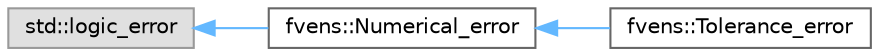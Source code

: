 digraph "Graphical Class Hierarchy"
{
 // LATEX_PDF_SIZE
  bgcolor="transparent";
  edge [fontname=Helvetica,fontsize=10,labelfontname=Helvetica,labelfontsize=10];
  node [fontname=Helvetica,fontsize=10,shape=box,height=0.2,width=0.4];
  rankdir="LR";
  Node0 [id="Node000000",label="std::logic_error",height=0.2,width=0.4,color="grey60", fillcolor="#E0E0E0", style="filled",tooltip=" "];
  Node0 -> Node1 [id="edge48_Node000000_Node000001",dir="back",color="steelblue1",style="solid",tooltip=" "];
  Node1 [id="Node000001",label="fvens::Numerical_error",height=0.2,width=0.4,color="grey40", fillcolor="white", style="filled",URL="$classfvens_1_1Numerical__error.html",tooltip="Exception to throw on errors related to numerics."];
  Node1 -> Node2 [id="edge49_Node000001_Node000002",dir="back",color="steelblue1",style="solid",tooltip=" "];
  Node2 [id="Node000002",label="fvens::Tolerance_error",height=0.2,width=0.4,color="grey40", fillcolor="white", style="filled",URL="$classfvens_1_1Tolerance__error.html",tooltip="Exception thrown when some solver does not meet the required tolerance."];
}

